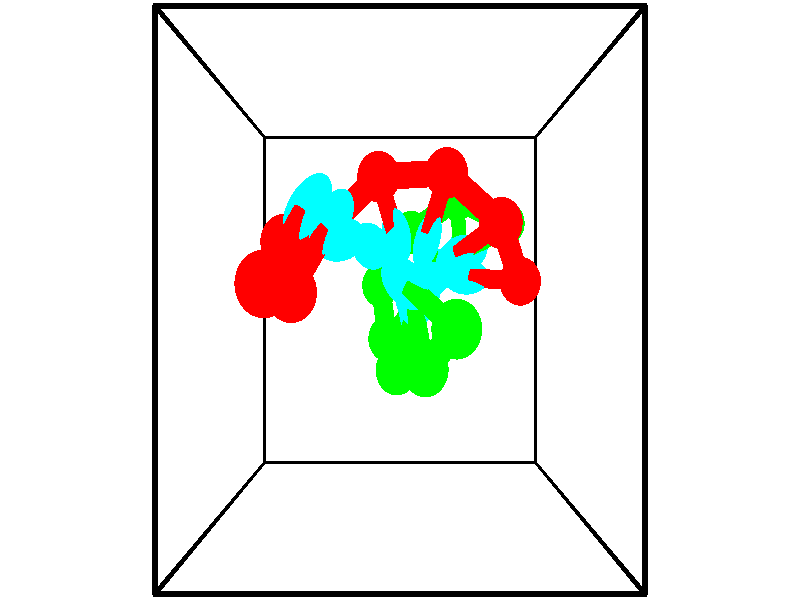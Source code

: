 // switches for output
#declare DRAW_BASES = 1; // possible values are 0, 1; only relevant for DNA ribbons
#declare DRAW_BASES_TYPE = 3; // possible values are 1, 2, 3; only relevant for DNA ribbons
#declare DRAW_FOG = 0; // set to 1 to enable fog

#include "colors.inc"

#include "transforms.inc"
background { rgb <1, 1, 1>}

#default {
   normal{
       ripples 0.25
       frequency 0.20
       turbulence 0.2
       lambda 5
   }
	finish {
		phong 0.1
		phong_size 40.
	}
}

// original window dimensions: 1024x640


// camera settings

camera {
	sky <-0, 1, 0>
	up <-0, 1, 0>
	right 1.6 * <1, 0, 0>
	location <2.5, 2.5, 11.1562>
	look_at <2.5, 2.5, 2.5>
	direction <0, 0, -8.6562>
	angle 67.0682
}


# declare cpy_camera_pos = <2.5, 2.5, 11.1562>;
# if (DRAW_FOG = 1)
fog {
	fog_type 2
	up vnormalize(cpy_camera_pos)
	color rgbt<1,1,1,0.3>
	distance 1e-5
	fog_alt 3e-3
	fog_offset 4
}
# end


// LIGHTS

# declare lum = 6;
global_settings {
	ambient_light rgb lum * <0.05, 0.05, 0.05>
	max_trace_level 15
}# declare cpy_direct_light_amount = 0.25;
light_source
{	1000 * <-1, -1, 1>,
	rgb lum * cpy_direct_light_amount
	parallel
}

light_source
{	1000 * <1, 1, -1>,
	rgb lum * cpy_direct_light_amount
	parallel
}

// strand 0

// nucleotide -1

// particle -1
sphere {
	<1.312739, 2.616759, 5.883643> 0.250000
	pigment { color rgbt <1,0,0,0> }
	no_shadow
}
cylinder {
	<1.515016, 2.950535, 5.796021>,  <1.636382, 3.150800, 5.743447>, 0.100000
	pigment { color rgbt <1,0,0,0> }
	no_shadow
}
cylinder {
	<1.515016, 2.950535, 5.796021>,  <1.312739, 2.616759, 5.883643>, 0.100000
	pigment { color rgbt <1,0,0,0> }
	no_shadow
}

// particle -1
sphere {
	<1.515016, 2.950535, 5.796021> 0.100000
	pigment { color rgbt <1,0,0,0> }
	no_shadow
}
sphere {
	0, 1
	scale<0.080000,0.200000,0.300000>
	matrix <0.295175, -0.405941, -0.864919,
		-0.810646, 0.372724, -0.451587,
		0.505693, 0.834440, -0.219055,
		1.666724, 3.200867, 5.730304>
	pigment { color rgbt <0,1,1,0> }
	no_shadow
}
cylinder {
	<1.432873, 2.561203, 5.233258>,  <1.312739, 2.616759, 5.883643>, 0.130000
	pigment { color rgbt <1,0,0,0> }
	no_shadow
}

// nucleotide -1

// particle -1
sphere {
	<1.432873, 2.561203, 5.233258> 0.250000
	pigment { color rgbt <1,0,0,0> }
	no_shadow
}
cylinder {
	<1.660746, 2.888119, 5.267906>,  <1.797469, 3.084268, 5.288695>, 0.100000
	pigment { color rgbt <1,0,0,0> }
	no_shadow
}
cylinder {
	<1.660746, 2.888119, 5.267906>,  <1.432873, 2.561203, 5.233258>, 0.100000
	pigment { color rgbt <1,0,0,0> }
	no_shadow
}

// particle -1
sphere {
	<1.660746, 2.888119, 5.267906> 0.100000
	pigment { color rgbt <1,0,0,0> }
	no_shadow
}
sphere {
	0, 1
	scale<0.080000,0.200000,0.300000>
	matrix <0.401215, -0.184573, -0.897195,
		-0.717280, 0.545868, -0.433057,
		0.569680, 0.817289, 0.086620,
		1.831650, 3.133306, 5.293892>
	pigment { color rgbt <0,1,1,0> }
	no_shadow
}
cylinder {
	<1.246860, 3.022510, 4.632513>,  <1.432873, 2.561203, 5.233258>, 0.130000
	pigment { color rgbt <1,0,0,0> }
	no_shadow
}

// nucleotide -1

// particle -1
sphere {
	<1.246860, 3.022510, 4.632513> 0.250000
	pigment { color rgbt <1,0,0,0> }
	no_shadow
}
cylinder {
	<1.609419, 3.020889, 4.801476>,  <1.826954, 3.019917, 4.902853>, 0.100000
	pigment { color rgbt <1,0,0,0> }
	no_shadow
}
cylinder {
	<1.609419, 3.020889, 4.801476>,  <1.246860, 3.022510, 4.632513>, 0.100000
	pigment { color rgbt <1,0,0,0> }
	no_shadow
}

// particle -1
sphere {
	<1.609419, 3.020889, 4.801476> 0.100000
	pigment { color rgbt <1,0,0,0> }
	no_shadow
}
sphere {
	0, 1
	scale<0.080000,0.200000,0.300000>
	matrix <0.402782, -0.293095, -0.867100,
		0.127318, 0.956075, -0.264029,
		0.906398, -0.004051, 0.422406,
		1.881338, 3.019674, 4.928197>
	pigment { color rgbt <0,1,1,0> }
	no_shadow
}
cylinder {
	<1.707359, 3.241086, 4.191502>,  <1.246860, 3.022510, 4.632513>, 0.130000
	pigment { color rgbt <1,0,0,0> }
	no_shadow
}

// nucleotide -1

// particle -1
sphere {
	<1.707359, 3.241086, 4.191502> 0.250000
	pigment { color rgbt <1,0,0,0> }
	no_shadow
}
cylinder {
	<1.974356, 3.094788, 4.450943>,  <2.134554, 3.007009, 4.606607>, 0.100000
	pigment { color rgbt <1,0,0,0> }
	no_shadow
}
cylinder {
	<1.974356, 3.094788, 4.450943>,  <1.707359, 3.241086, 4.191502>, 0.100000
	pigment { color rgbt <1,0,0,0> }
	no_shadow
}

// particle -1
sphere {
	<1.974356, 3.094788, 4.450943> 0.100000
	pigment { color rgbt <1,0,0,0> }
	no_shadow
}
sphere {
	0, 1
	scale<0.080000,0.200000,0.300000>
	matrix <0.672670, -0.077366, -0.735887,
		0.319326, 0.927494, 0.194384,
		0.667493, -0.365745, 0.648602,
		2.174603, 2.985064, 4.645524>
	pigment { color rgbt <0,1,1,0> }
	no_shadow
}
cylinder {
	<2.247086, 3.711525, 4.034254>,  <1.707359, 3.241086, 4.191502>, 0.130000
	pigment { color rgbt <1,0,0,0> }
	no_shadow
}

// nucleotide -1

// particle -1
sphere {
	<2.247086, 3.711525, 4.034254> 0.250000
	pigment { color rgbt <1,0,0,0> }
	no_shadow
}
cylinder {
	<2.367633, 3.361889, 4.186646>,  <2.439961, 3.152107, 4.278080>, 0.100000
	pigment { color rgbt <1,0,0,0> }
	no_shadow
}
cylinder {
	<2.367633, 3.361889, 4.186646>,  <2.247086, 3.711525, 4.034254>, 0.100000
	pigment { color rgbt <1,0,0,0> }
	no_shadow
}

// particle -1
sphere {
	<2.367633, 3.361889, 4.186646> 0.100000
	pigment { color rgbt <1,0,0,0> }
	no_shadow
}
sphere {
	0, 1
	scale<0.080000,0.200000,0.300000>
	matrix <0.689674, -0.076080, -0.720112,
		0.658427, 0.479770, 0.579909,
		0.301368, -0.874090, 0.380978,
		2.458043, 3.099662, 4.300939>
	pigment { color rgbt <0,1,1,0> }
	no_shadow
}
cylinder {
	<3.047814, 3.744925, 4.055367>,  <2.247086, 3.711525, 4.034254>, 0.130000
	pigment { color rgbt <1,0,0,0> }
	no_shadow
}

// nucleotide -1

// particle -1
sphere {
	<3.047814, 3.744925, 4.055367> 0.250000
	pigment { color rgbt <1,0,0,0> }
	no_shadow
}
cylinder {
	<2.917387, 3.367680, 4.029388>,  <2.839131, 3.141332, 4.013801>, 0.100000
	pigment { color rgbt <1,0,0,0> }
	no_shadow
}
cylinder {
	<2.917387, 3.367680, 4.029388>,  <3.047814, 3.744925, 4.055367>, 0.100000
	pigment { color rgbt <1,0,0,0> }
	no_shadow
}

// particle -1
sphere {
	<2.917387, 3.367680, 4.029388> 0.100000
	pigment { color rgbt <1,0,0,0> }
	no_shadow
}
sphere {
	0, 1
	scale<0.080000,0.200000,0.300000>
	matrix <0.719998, -0.203233, -0.663550,
		0.612603, -0.263124, 0.745307,
		-0.326067, -0.943113, -0.064948,
		2.819567, 3.084746, 4.009904>
	pigment { color rgbt <0,1,1,0> }
	no_shadow
}
cylinder {
	<3.676801, 3.250781, 4.110576>,  <3.047814, 3.744925, 4.055367>, 0.130000
	pigment { color rgbt <1,0,0,0> }
	no_shadow
}

// nucleotide -1

// particle -1
sphere {
	<3.676801, 3.250781, 4.110576> 0.250000
	pigment { color rgbt <1,0,0,0> }
	no_shadow
}
cylinder {
	<3.386115, 3.075829, 3.898697>,  <3.211703, 2.970857, 3.771569>, 0.100000
	pigment { color rgbt <1,0,0,0> }
	no_shadow
}
cylinder {
	<3.386115, 3.075829, 3.898697>,  <3.676801, 3.250781, 4.110576>, 0.100000
	pigment { color rgbt <1,0,0,0> }
	no_shadow
}

// particle -1
sphere {
	<3.386115, 3.075829, 3.898697> 0.100000
	pigment { color rgbt <1,0,0,0> }
	no_shadow
}
sphere {
	0, 1
	scale<0.080000,0.200000,0.300000>
	matrix <0.653478, -0.202448, -0.729371,
		0.211777, -0.876192, 0.432942,
		-0.726717, -0.437382, -0.529698,
		3.168100, 2.944614, 3.739787>
	pigment { color rgbt <0,1,1,0> }
	no_shadow
}
cylinder {
	<3.978026, 2.691986, 3.729524>,  <3.676801, 3.250781, 4.110576>, 0.130000
	pigment { color rgbt <1,0,0,0> }
	no_shadow
}

// nucleotide -1

// particle -1
sphere {
	<3.978026, 2.691986, 3.729524> 0.250000
	pigment { color rgbt <1,0,0,0> }
	no_shadow
}
cylinder {
	<3.621407, 2.720421, 3.550598>,  <3.407436, 2.737482, 3.443243>, 0.100000
	pigment { color rgbt <1,0,0,0> }
	no_shadow
}
cylinder {
	<3.621407, 2.720421, 3.550598>,  <3.978026, 2.691986, 3.729524>, 0.100000
	pigment { color rgbt <1,0,0,0> }
	no_shadow
}

// particle -1
sphere {
	<3.621407, 2.720421, 3.550598> 0.100000
	pigment { color rgbt <1,0,0,0> }
	no_shadow
}
sphere {
	0, 1
	scale<0.080000,0.200000,0.300000>
	matrix <0.377830, -0.427904, -0.821062,
		-0.249774, -0.901024, 0.354638,
		-0.891548, 0.071087, -0.447314,
		3.353943, 2.741747, 3.416404>
	pigment { color rgbt <0,1,1,0> }
	no_shadow
}
// strand 1

// nucleotide -1

// particle -1
sphere {
	<3.987336, 3.389416, 2.716840> 0.250000
	pigment { color rgbt <0,1,0,0> }
	no_shadow
}
cylinder {
	<3.742027, 3.219624, 2.450394>,  <3.594842, 3.117748, 2.290526>, 0.100000
	pigment { color rgbt <0,1,0,0> }
	no_shadow
}
cylinder {
	<3.742027, 3.219624, 2.450394>,  <3.987336, 3.389416, 2.716840>, 0.100000
	pigment { color rgbt <0,1,0,0> }
	no_shadow
}

// particle -1
sphere {
	<3.742027, 3.219624, 2.450394> 0.100000
	pigment { color rgbt <0,1,0,0> }
	no_shadow
}
sphere {
	0, 1
	scale<0.080000,0.200000,0.300000>
	matrix <-0.646497, -0.214761, 0.732065,
		-0.453804, 0.879599, -0.142720,
		-0.613273, -0.424482, -0.666117,
		3.558045, 3.092279, 2.250559>
	pigment { color rgbt <0,1,1,0> }
	no_shadow
}
cylinder {
	<3.290621, 3.665052, 2.789410>,  <3.987336, 3.389416, 2.716840>, 0.130000
	pigment { color rgbt <0,1,0,0> }
	no_shadow
}

// nucleotide -1

// particle -1
sphere {
	<3.290621, 3.665052, 2.789410> 0.250000
	pigment { color rgbt <0,1,0,0> }
	no_shadow
}
cylinder {
	<3.331638, 3.291691, 2.651863>,  <3.356249, 3.067674, 2.569335>, 0.100000
	pigment { color rgbt <0,1,0,0> }
	no_shadow
}
cylinder {
	<3.331638, 3.291691, 2.651863>,  <3.290621, 3.665052, 2.789410>, 0.100000
	pigment { color rgbt <0,1,0,0> }
	no_shadow
}

// particle -1
sphere {
	<3.331638, 3.291691, 2.651863> 0.100000
	pigment { color rgbt <0,1,0,0> }
	no_shadow
}
sphere {
	0, 1
	scale<0.080000,0.200000,0.300000>
	matrix <-0.499062, -0.347310, 0.793923,
		-0.860478, 0.090199, -0.501440,
		0.102544, -0.933402, -0.343867,
		3.362402, 3.011670, 2.548703>
	pigment { color rgbt <0,1,1,0> }
	no_shadow
}
cylinder {
	<2.654966, 3.292107, 2.677375>,  <3.290621, 3.665052, 2.789410>, 0.130000
	pigment { color rgbt <0,1,0,0> }
	no_shadow
}

// nucleotide -1

// particle -1
sphere {
	<2.654966, 3.292107, 2.677375> 0.250000
	pigment { color rgbt <0,1,0,0> }
	no_shadow
}
cylinder {
	<2.947750, 3.037350, 2.774208>,  <3.123420, 2.884495, 2.832308>, 0.100000
	pigment { color rgbt <0,1,0,0> }
	no_shadow
}
cylinder {
	<2.947750, 3.037350, 2.774208>,  <2.654966, 3.292107, 2.677375>, 0.100000
	pigment { color rgbt <0,1,0,0> }
	no_shadow
}

// particle -1
sphere {
	<2.947750, 3.037350, 2.774208> 0.100000
	pigment { color rgbt <0,1,0,0> }
	no_shadow
}
sphere {
	0, 1
	scale<0.080000,0.200000,0.300000>
	matrix <-0.530460, -0.309700, 0.789112,
		-0.427608, -0.706011, -0.564535,
		0.731959, -0.636894, 0.242080,
		3.167338, 2.846282, 2.846833>
	pigment { color rgbt <0,1,1,0> }
	no_shadow
}
cylinder {
	<2.229827, 2.667197, 2.843315>,  <2.654966, 3.292107, 2.677375>, 0.130000
	pigment { color rgbt <0,1,0,0> }
	no_shadow
}

// nucleotide -1

// particle -1
sphere {
	<2.229827, 2.667197, 2.843315> 0.250000
	pigment { color rgbt <0,1,0,0> }
	no_shadow
}
cylinder {
	<2.597618, 2.701694, 2.996742>,  <2.818292, 2.722393, 3.088799>, 0.100000
	pigment { color rgbt <0,1,0,0> }
	no_shadow
}
cylinder {
	<2.597618, 2.701694, 2.996742>,  <2.229827, 2.667197, 2.843315>, 0.100000
	pigment { color rgbt <0,1,0,0> }
	no_shadow
}

// particle -1
sphere {
	<2.597618, 2.701694, 2.996742> 0.100000
	pigment { color rgbt <0,1,0,0> }
	no_shadow
}
sphere {
	0, 1
	scale<0.080000,0.200000,0.300000>
	matrix <-0.361215, -0.199820, 0.910821,
		0.155200, -0.976029, -0.152577,
		0.919477, 0.086246, 0.383569,
		2.873461, 2.727568, 3.111813>
	pigment { color rgbt <0,1,1,0> }
	no_shadow
}
cylinder {
	<2.336091, 2.078408, 3.255838>,  <2.229827, 2.667197, 2.843315>, 0.130000
	pigment { color rgbt <0,1,0,0> }
	no_shadow
}

// nucleotide -1

// particle -1
sphere {
	<2.336091, 2.078408, 3.255838> 0.250000
	pigment { color rgbt <0,1,0,0> }
	no_shadow
}
cylinder {
	<2.590729, 2.338387, 3.421883>,  <2.743512, 2.494373, 3.521510>, 0.100000
	pigment { color rgbt <0,1,0,0> }
	no_shadow
}
cylinder {
	<2.590729, 2.338387, 3.421883>,  <2.336091, 2.078408, 3.255838>, 0.100000
	pigment { color rgbt <0,1,0,0> }
	no_shadow
}

// particle -1
sphere {
	<2.590729, 2.338387, 3.421883> 0.100000
	pigment { color rgbt <0,1,0,0> }
	no_shadow
}
sphere {
	0, 1
	scale<0.080000,0.200000,0.300000>
	matrix <-0.487993, -0.077317, 0.869416,
		0.597168, -0.756038, 0.267949,
		0.636595, 0.649945, 0.415112,
		2.781707, 2.533370, 3.546416>
	pigment { color rgbt <0,1,1,0> }
	no_shadow
}
cylinder {
	<2.460718, 1.803974, 3.963725>,  <2.336091, 2.078408, 3.255838>, 0.130000
	pigment { color rgbt <0,1,0,0> }
	no_shadow
}

// nucleotide -1

// particle -1
sphere {
	<2.460718, 1.803974, 3.963725> 0.250000
	pigment { color rgbt <0,1,0,0> }
	no_shadow
}
cylinder {
	<2.596531, 2.180058, 3.974495>,  <2.678019, 2.405708, 3.980957>, 0.100000
	pigment { color rgbt <0,1,0,0> }
	no_shadow
}
cylinder {
	<2.596531, 2.180058, 3.974495>,  <2.460718, 1.803974, 3.963725>, 0.100000
	pigment { color rgbt <0,1,0,0> }
	no_shadow
}

// particle -1
sphere {
	<2.596531, 2.180058, 3.974495> 0.100000
	pigment { color rgbt <0,1,0,0> }
	no_shadow
}
sphere {
	0, 1
	scale<0.080000,0.200000,0.300000>
	matrix <-0.260026, 0.066316, 0.963322,
		0.903938, -0.334080, 0.266995,
		0.339533, 0.940209, 0.026924,
		2.698391, 2.462120, 3.982572>
	pigment { color rgbt <0,1,1,0> }
	no_shadow
}
cylinder {
	<2.772506, 1.879074, 4.660239>,  <2.460718, 1.803974, 3.963725>, 0.130000
	pigment { color rgbt <0,1,0,0> }
	no_shadow
}

// nucleotide -1

// particle -1
sphere {
	<2.772506, 1.879074, 4.660239> 0.250000
	pigment { color rgbt <0,1,0,0> }
	no_shadow
}
cylinder {
	<2.695747, 2.259335, 4.562721>,  <2.649692, 2.487491, 4.504210>, 0.100000
	pigment { color rgbt <0,1,0,0> }
	no_shadow
}
cylinder {
	<2.695747, 2.259335, 4.562721>,  <2.772506, 1.879074, 4.660239>, 0.100000
	pigment { color rgbt <0,1,0,0> }
	no_shadow
}

// particle -1
sphere {
	<2.695747, 2.259335, 4.562721> 0.100000
	pigment { color rgbt <0,1,0,0> }
	no_shadow
}
sphere {
	0, 1
	scale<0.080000,0.200000,0.300000>
	matrix <-0.208847, 0.203166, 0.956612,
		0.958936, 0.234486, 0.159554,
		-0.191896, 0.950652, -0.243795,
		2.638179, 2.544530, 4.489583>
	pigment { color rgbt <0,1,1,0> }
	no_shadow
}
cylinder {
	<3.060697, 2.260373, 5.187199>,  <2.772506, 1.879074, 4.660239>, 0.130000
	pigment { color rgbt <0,1,0,0> }
	no_shadow
}

// nucleotide -1

// particle -1
sphere {
	<3.060697, 2.260373, 5.187199> 0.250000
	pigment { color rgbt <0,1,0,0> }
	no_shadow
}
cylinder {
	<2.765366, 2.482502, 5.034103>,  <2.588167, 2.615779, 4.942246>, 0.100000
	pigment { color rgbt <0,1,0,0> }
	no_shadow
}
cylinder {
	<2.765366, 2.482502, 5.034103>,  <3.060697, 2.260373, 5.187199>, 0.100000
	pigment { color rgbt <0,1,0,0> }
	no_shadow
}

// particle -1
sphere {
	<2.765366, 2.482502, 5.034103> 0.100000
	pigment { color rgbt <0,1,0,0> }
	no_shadow
}
sphere {
	0, 1
	scale<0.080000,0.200000,0.300000>
	matrix <-0.503735, -0.076705, 0.860446,
		0.448467, 0.828090, 0.336369,
		-0.738328, 0.555323, -0.382738,
		2.543867, 2.649099, 4.919282>
	pigment { color rgbt <0,1,1,0> }
	no_shadow
}
// box output
cylinder {
	<0.000000, 0.000000, 0.000000>,  <5.000000, 0.000000, 0.000000>, 0.025000
	pigment { color rgbt <0,0,0,0> }
	no_shadow
}
cylinder {
	<0.000000, 0.000000, 0.000000>,  <0.000000, 5.000000, 0.000000>, 0.025000
	pigment { color rgbt <0,0,0,0> }
	no_shadow
}
cylinder {
	<0.000000, 0.000000, 0.000000>,  <0.000000, 0.000000, 5.000000>, 0.025000
	pigment { color rgbt <0,0,0,0> }
	no_shadow
}
cylinder {
	<5.000000, 5.000000, 5.000000>,  <0.000000, 5.000000, 5.000000>, 0.025000
	pigment { color rgbt <0,0,0,0> }
	no_shadow
}
cylinder {
	<5.000000, 5.000000, 5.000000>,  <5.000000, 0.000000, 5.000000>, 0.025000
	pigment { color rgbt <0,0,0,0> }
	no_shadow
}
cylinder {
	<5.000000, 5.000000, 5.000000>,  <5.000000, 5.000000, 0.000000>, 0.025000
	pigment { color rgbt <0,0,0,0> }
	no_shadow
}
cylinder {
	<0.000000, 0.000000, 5.000000>,  <0.000000, 5.000000, 5.000000>, 0.025000
	pigment { color rgbt <0,0,0,0> }
	no_shadow
}
cylinder {
	<0.000000, 0.000000, 5.000000>,  <5.000000, 0.000000, 5.000000>, 0.025000
	pigment { color rgbt <0,0,0,0> }
	no_shadow
}
cylinder {
	<5.000000, 5.000000, 0.000000>,  <0.000000, 5.000000, 0.000000>, 0.025000
	pigment { color rgbt <0,0,0,0> }
	no_shadow
}
cylinder {
	<5.000000, 5.000000, 0.000000>,  <5.000000, 0.000000, 0.000000>, 0.025000
	pigment { color rgbt <0,0,0,0> }
	no_shadow
}
cylinder {
	<5.000000, 0.000000, 5.000000>,  <5.000000, 0.000000, 0.000000>, 0.025000
	pigment { color rgbt <0,0,0,0> }
	no_shadow
}
cylinder {
	<0.000000, 5.000000, 0.000000>,  <0.000000, 5.000000, 5.000000>, 0.025000
	pigment { color rgbt <0,0,0,0> }
	no_shadow
}
// end of box output
